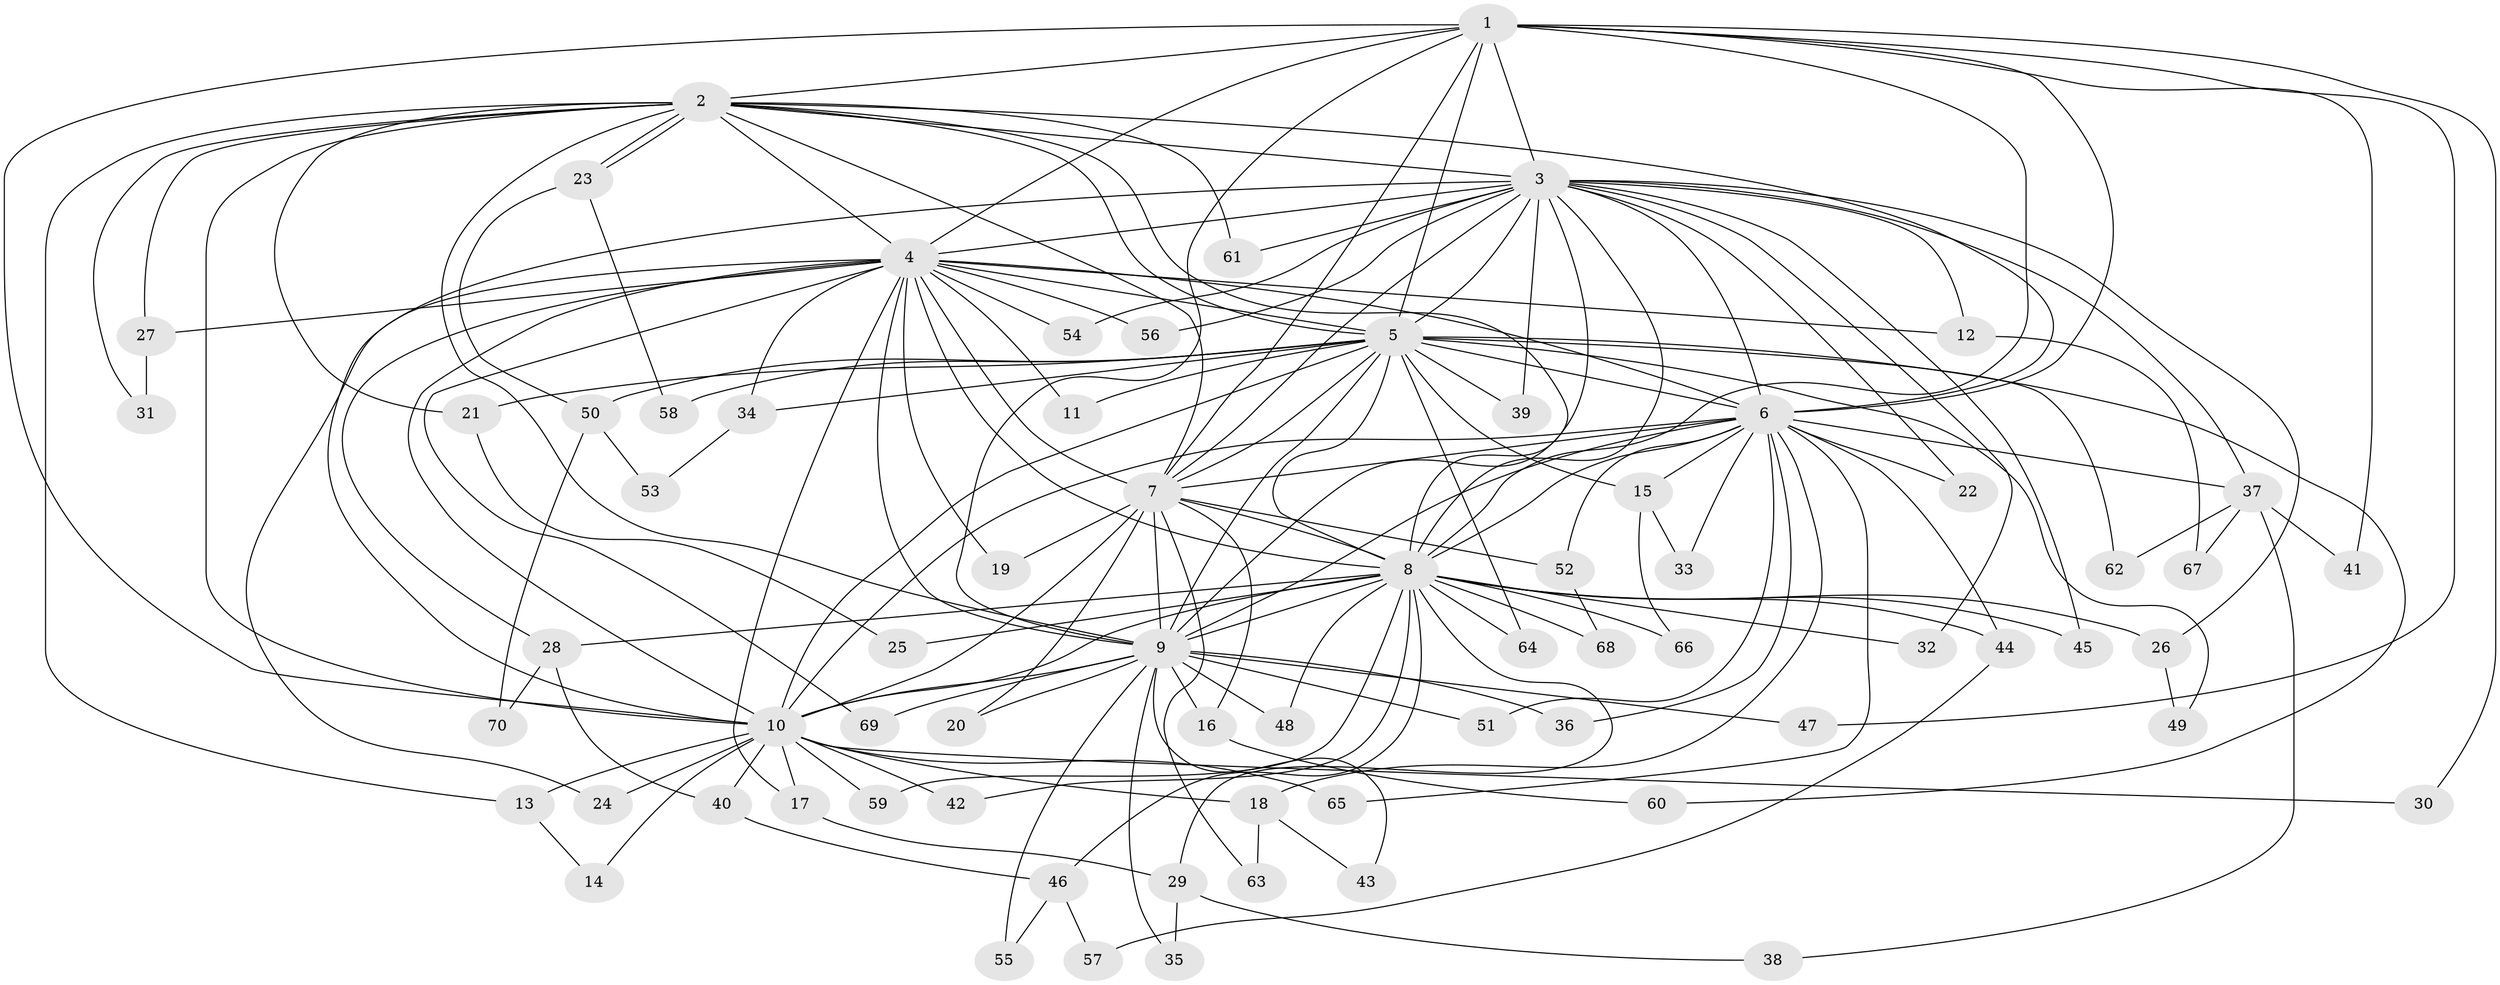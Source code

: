 // coarse degree distribution, {8: 0.045454545454545456, 11: 0.18181818181818182, 12: 0.13636363636363635, 9: 0.045454545454545456, 10: 0.09090909090909091, 4: 0.18181818181818182, 5: 0.045454545454545456, 6: 0.045454545454545456, 2: 0.22727272727272727}
// Generated by graph-tools (version 1.1) at 2025/49/03/04/25 22:49:57]
// undirected, 70 vertices, 165 edges
graph export_dot {
  node [color=gray90,style=filled];
  1;
  2;
  3;
  4;
  5;
  6;
  7;
  8;
  9;
  10;
  11;
  12;
  13;
  14;
  15;
  16;
  17;
  18;
  19;
  20;
  21;
  22;
  23;
  24;
  25;
  26;
  27;
  28;
  29;
  30;
  31;
  32;
  33;
  34;
  35;
  36;
  37;
  38;
  39;
  40;
  41;
  42;
  43;
  44;
  45;
  46;
  47;
  48;
  49;
  50;
  51;
  52;
  53;
  54;
  55;
  56;
  57;
  58;
  59;
  60;
  61;
  62;
  63;
  64;
  65;
  66;
  67;
  68;
  69;
  70;
  1 -- 2;
  1 -- 3;
  1 -- 4;
  1 -- 5;
  1 -- 6;
  1 -- 7;
  1 -- 8;
  1 -- 9;
  1 -- 10;
  1 -- 30;
  1 -- 41;
  1 -- 47;
  2 -- 3;
  2 -- 4;
  2 -- 5;
  2 -- 6;
  2 -- 7;
  2 -- 8;
  2 -- 9;
  2 -- 10;
  2 -- 13;
  2 -- 21;
  2 -- 23;
  2 -- 23;
  2 -- 27;
  2 -- 31;
  2 -- 61;
  3 -- 4;
  3 -- 5;
  3 -- 6;
  3 -- 7;
  3 -- 8;
  3 -- 9;
  3 -- 10;
  3 -- 12;
  3 -- 22;
  3 -- 26;
  3 -- 32;
  3 -- 37;
  3 -- 39;
  3 -- 45;
  3 -- 54;
  3 -- 56;
  3 -- 61;
  4 -- 5;
  4 -- 6;
  4 -- 7;
  4 -- 8;
  4 -- 9;
  4 -- 10;
  4 -- 11;
  4 -- 12;
  4 -- 17;
  4 -- 19;
  4 -- 24;
  4 -- 27;
  4 -- 28;
  4 -- 34;
  4 -- 54;
  4 -- 56;
  4 -- 69;
  5 -- 6;
  5 -- 7;
  5 -- 8;
  5 -- 9;
  5 -- 10;
  5 -- 11;
  5 -- 15;
  5 -- 21;
  5 -- 34;
  5 -- 39;
  5 -- 49;
  5 -- 50;
  5 -- 58;
  5 -- 60;
  5 -- 62;
  5 -- 64;
  6 -- 7;
  6 -- 8;
  6 -- 9;
  6 -- 10;
  6 -- 15;
  6 -- 18;
  6 -- 22;
  6 -- 33;
  6 -- 36;
  6 -- 37;
  6 -- 44;
  6 -- 51;
  6 -- 52;
  6 -- 65;
  7 -- 8;
  7 -- 9;
  7 -- 10;
  7 -- 16;
  7 -- 19;
  7 -- 20;
  7 -- 52;
  7 -- 63;
  8 -- 9;
  8 -- 10;
  8 -- 25;
  8 -- 26;
  8 -- 28;
  8 -- 29;
  8 -- 32;
  8 -- 42;
  8 -- 44;
  8 -- 45;
  8 -- 46;
  8 -- 48;
  8 -- 59;
  8 -- 64;
  8 -- 66;
  8 -- 68;
  9 -- 10;
  9 -- 16;
  9 -- 20;
  9 -- 35;
  9 -- 36;
  9 -- 43;
  9 -- 47;
  9 -- 48;
  9 -- 51;
  9 -- 55;
  9 -- 69;
  10 -- 13;
  10 -- 14;
  10 -- 17;
  10 -- 18;
  10 -- 24;
  10 -- 30;
  10 -- 40;
  10 -- 42;
  10 -- 59;
  10 -- 65;
  12 -- 67;
  13 -- 14;
  15 -- 33;
  15 -- 66;
  16 -- 60;
  17 -- 29;
  18 -- 43;
  18 -- 63;
  21 -- 25;
  23 -- 50;
  23 -- 58;
  26 -- 49;
  27 -- 31;
  28 -- 40;
  28 -- 70;
  29 -- 35;
  29 -- 38;
  34 -- 53;
  37 -- 38;
  37 -- 41;
  37 -- 62;
  37 -- 67;
  40 -- 46;
  44 -- 57;
  46 -- 55;
  46 -- 57;
  50 -- 53;
  50 -- 70;
  52 -- 68;
}
